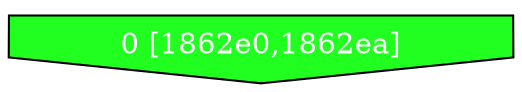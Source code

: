 diGraph libnss3{
	libnss3_0  [style=filled fillcolor="#20FF20" fontcolor="#ffffff" shape=invhouse label="0 [1862e0,1862ea]"]


}